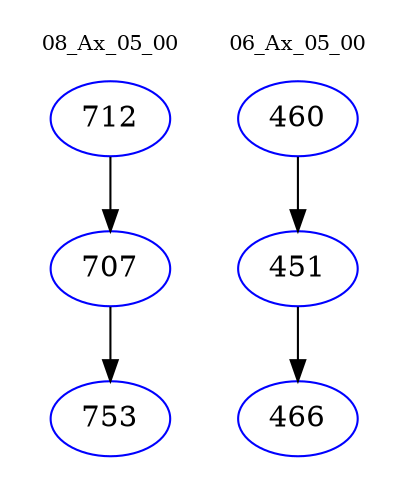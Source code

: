 digraph{
subgraph cluster_0 {
color = white
label = "08_Ax_05_00";
fontsize=10;
T0_712 [label="712", color="blue"]
T0_712 -> T0_707 [color="black"]
T0_707 [label="707", color="blue"]
T0_707 -> T0_753 [color="black"]
T0_753 [label="753", color="blue"]
}
subgraph cluster_1 {
color = white
label = "06_Ax_05_00";
fontsize=10;
T1_460 [label="460", color="blue"]
T1_460 -> T1_451 [color="black"]
T1_451 [label="451", color="blue"]
T1_451 -> T1_466 [color="black"]
T1_466 [label="466", color="blue"]
}
}
